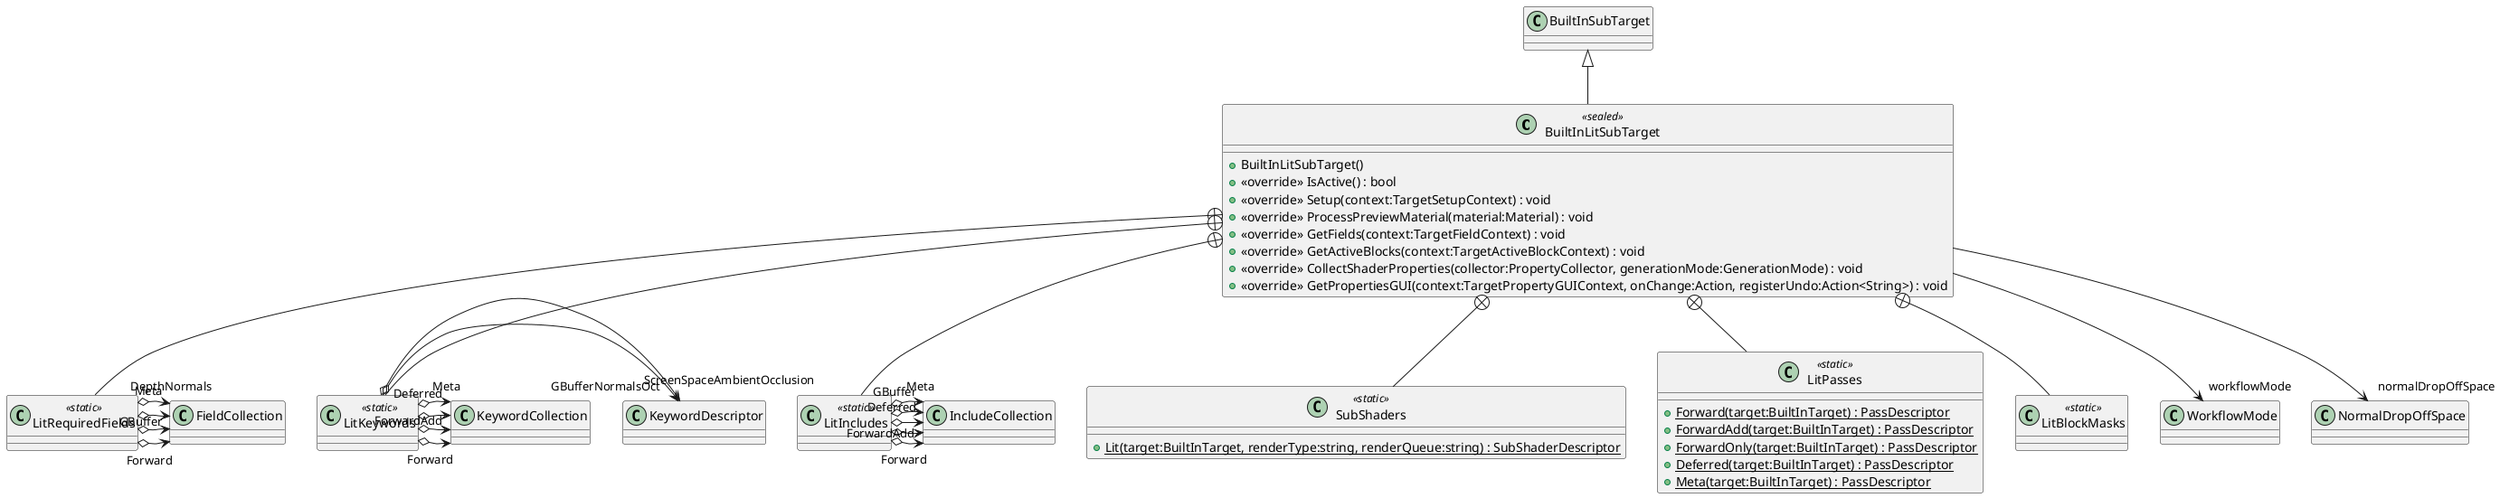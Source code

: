 @startuml
class BuiltInLitSubTarget <<sealed>> {
    + BuiltInLitSubTarget()
    + <<override>> IsActive() : bool
    + <<override>> Setup(context:TargetSetupContext) : void
    + <<override>> ProcessPreviewMaterial(material:Material) : void
    + <<override>> GetFields(context:TargetFieldContext) : void
    + <<override>> GetActiveBlocks(context:TargetActiveBlockContext) : void
    + <<override>> CollectShaderProperties(collector:PropertyCollector, generationMode:GenerationMode) : void
    + <<override>> GetPropertiesGUI(context:TargetPropertyGUIContext, onChange:Action, registerUndo:Action<String>) : void
}
class SubShaders <<static>> {
    + {static} Lit(target:BuiltInTarget, renderType:string, renderQueue:string) : SubShaderDescriptor
}
class LitPasses <<static>> {
    + {static} Forward(target:BuiltInTarget) : PassDescriptor
    + {static} ForwardAdd(target:BuiltInTarget) : PassDescriptor
    + {static} ForwardOnly(target:BuiltInTarget) : PassDescriptor
    + {static} Deferred(target:BuiltInTarget) : PassDescriptor
    + {static} Meta(target:BuiltInTarget) : PassDescriptor
}
class LitBlockMasks <<static>> {
}
class LitRequiredFields <<static>> {
}
class LitKeywords <<static>> {
}
class LitIncludes <<static>> {
}
BuiltInSubTarget <|-- BuiltInLitSubTarget
BuiltInLitSubTarget --> "workflowMode" WorkflowMode
BuiltInLitSubTarget --> "normalDropOffSpace" NormalDropOffSpace
BuiltInLitSubTarget +-- SubShaders
BuiltInLitSubTarget +-- LitPasses
BuiltInLitSubTarget +-- LitBlockMasks
BuiltInLitSubTarget +-- LitRequiredFields
LitRequiredFields o-> "Forward" FieldCollection
LitRequiredFields o-> "GBuffer" FieldCollection
LitRequiredFields o-> "DepthNormals" FieldCollection
LitRequiredFields o-> "Meta" FieldCollection
BuiltInLitSubTarget +-- LitKeywords
LitKeywords o-> "GBufferNormalsOct" KeywordDescriptor
LitKeywords o-> "ScreenSpaceAmbientOcclusion" KeywordDescriptor
LitKeywords o-> "Forward" KeywordCollection
LitKeywords o-> "ForwardAdd" KeywordCollection
LitKeywords o-> "Deferred" KeywordCollection
LitKeywords o-> "Meta" KeywordCollection
BuiltInLitSubTarget +-- LitIncludes
LitIncludes o-> "Forward" IncludeCollection
LitIncludes o-> "ForwardAdd" IncludeCollection
LitIncludes o-> "Deferred" IncludeCollection
LitIncludes o-> "GBuffer" IncludeCollection
LitIncludes o-> "Meta" IncludeCollection
@enduml
